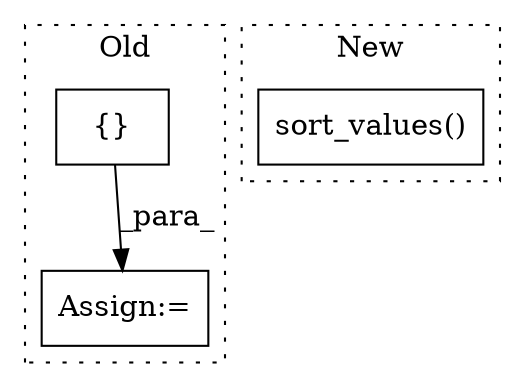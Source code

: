 digraph G {
subgraph cluster0 {
1 [label="{}" a="59" s="5344,5998" l="1,0" shape="box"];
3 [label="Assign:=" a="68" s="5341" l="3" shape="box"];
label = "Old";
style="dotted";
}
subgraph cluster1 {
2 [label="sort_values()" a="75" s="5318" l="41" shape="box"];
label = "New";
style="dotted";
}
1 -> 3 [label="_para_"];
}